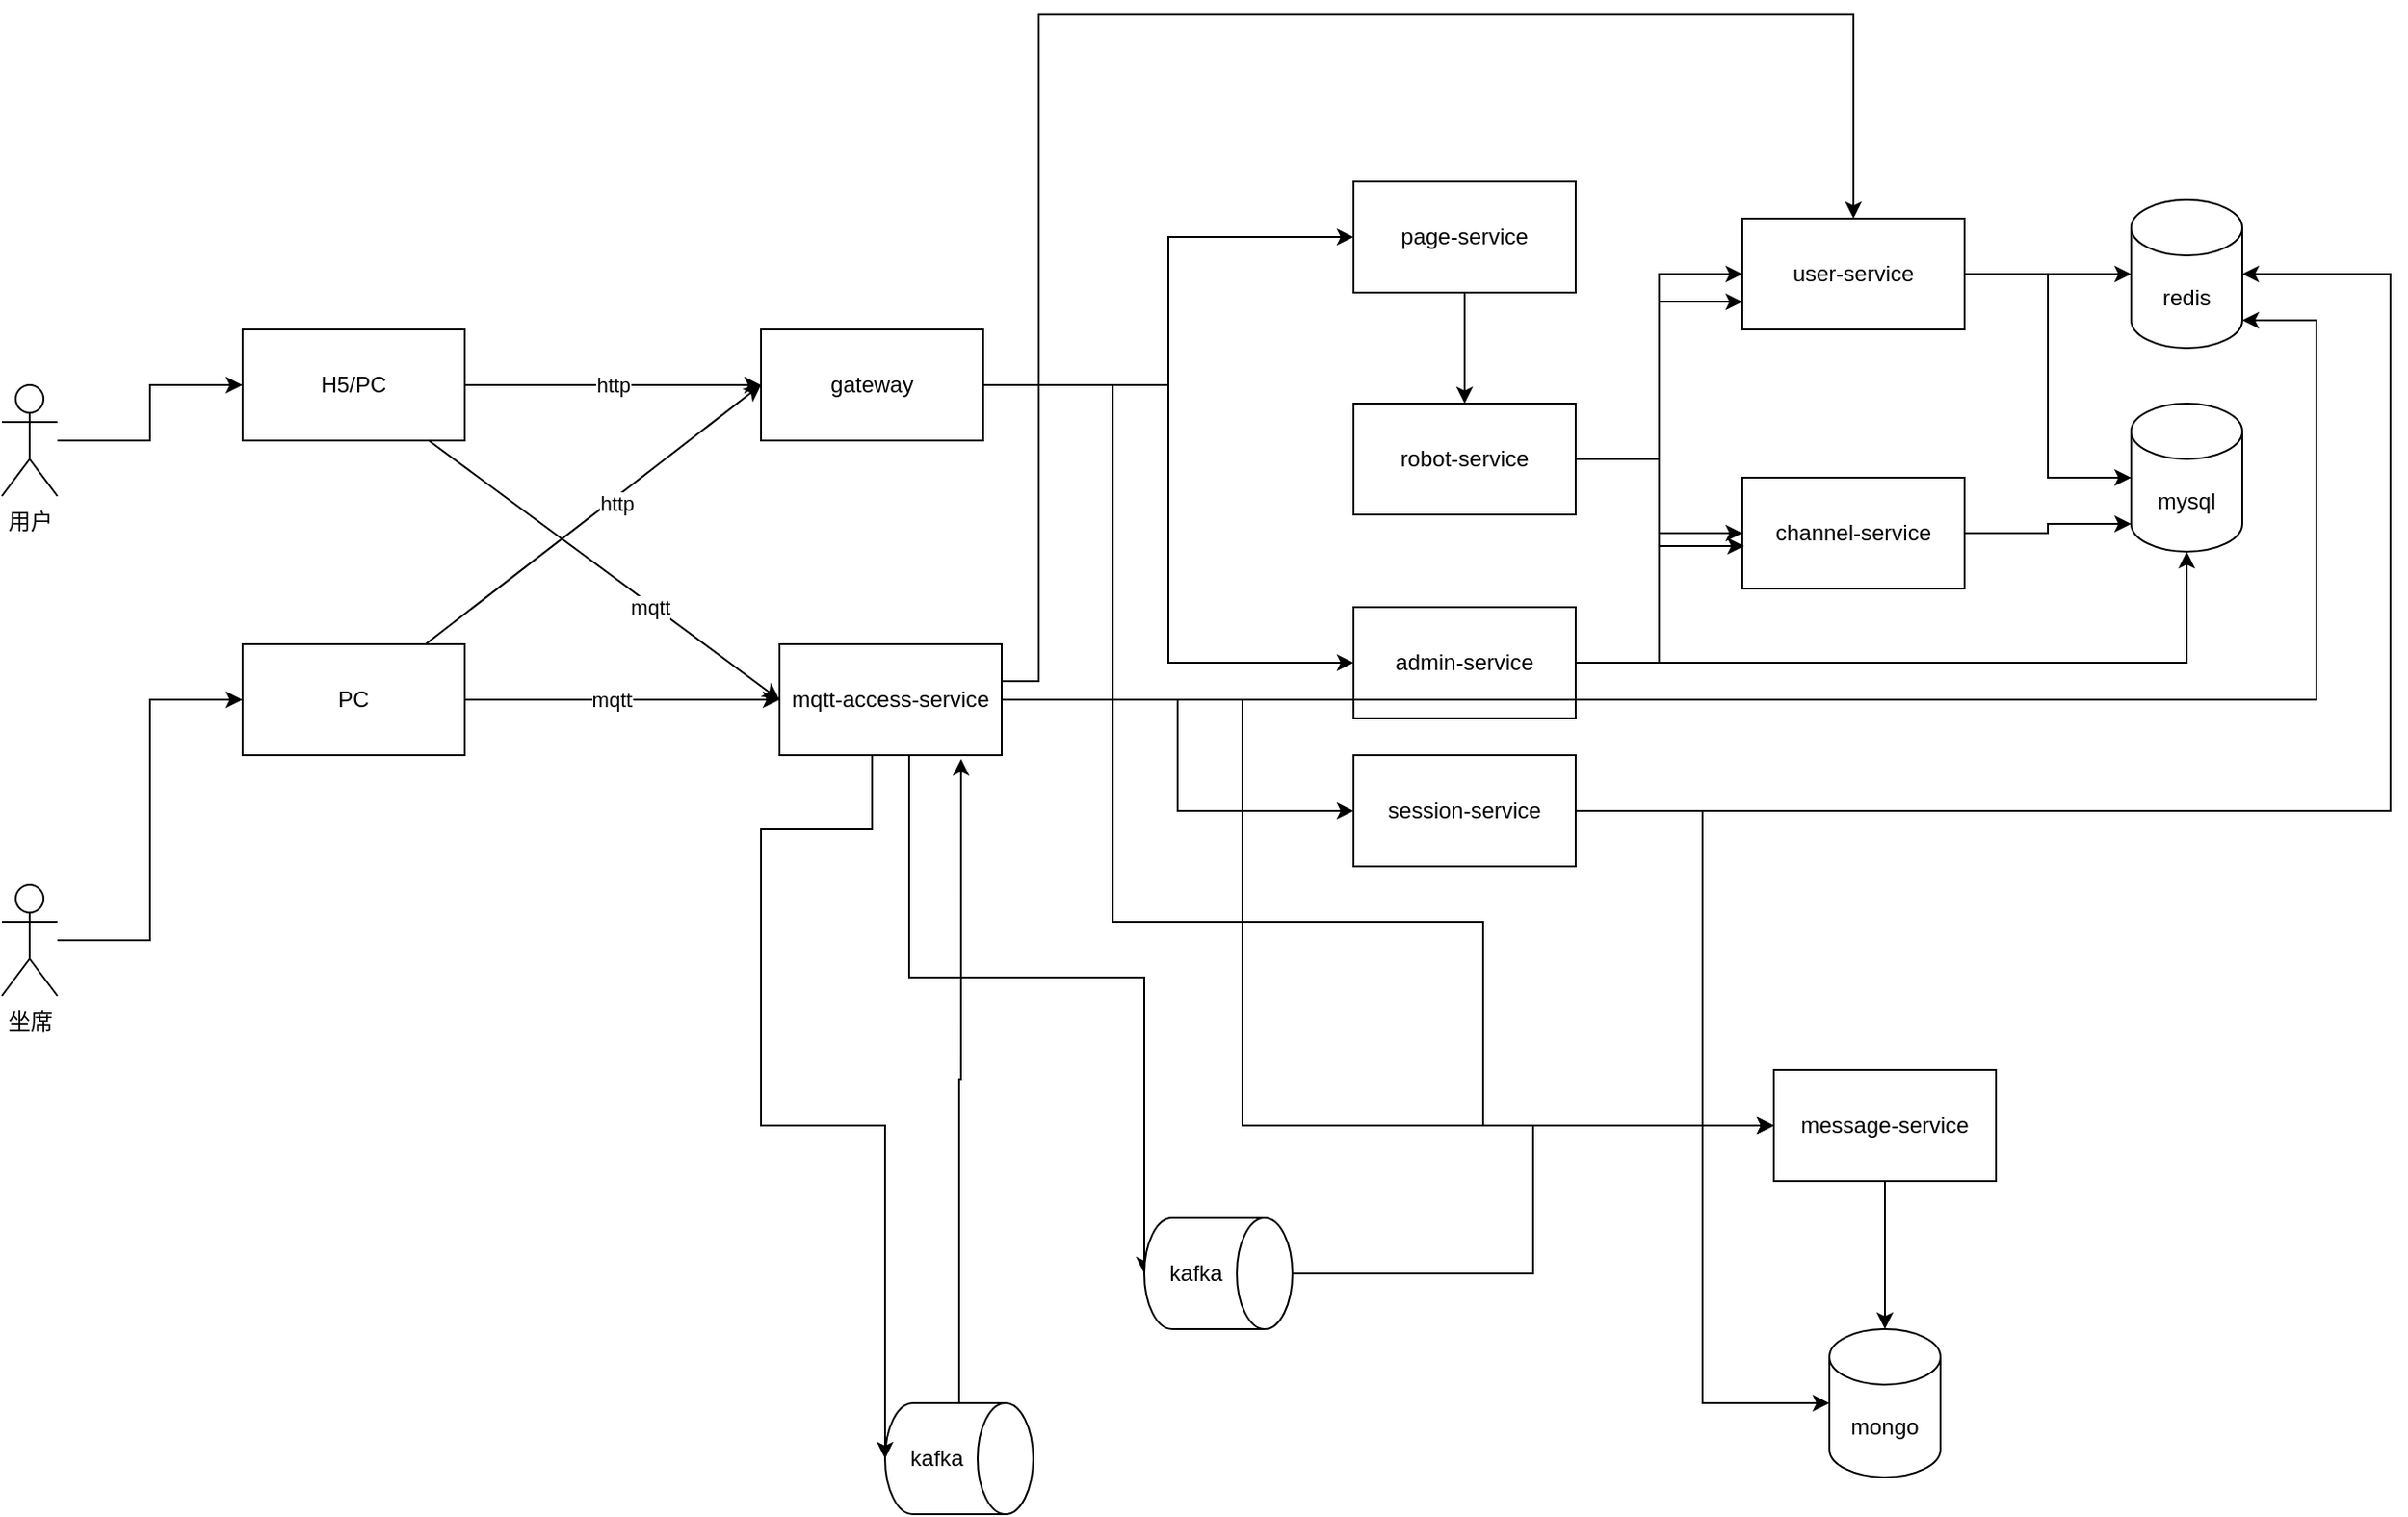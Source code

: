 <mxfile version="26.0.3">
  <diagram name="第 1 页" id="k-0D-_ui1jZmg8rF7zh0">
    <mxGraphModel dx="2261" dy="792" grid="1" gridSize="10" guides="1" tooltips="1" connect="1" arrows="1" fold="1" page="1" pageScale="1" pageWidth="827" pageHeight="1169" math="0" shadow="0">
      <root>
        <mxCell id="0" />
        <mxCell id="1" parent="0" />
        <mxCell id="_Z_uj8p7wO4dFAmXwdgx-9" style="edgeStyle=orthogonalEdgeStyle;rounded=0;orthogonalLoop=1;jettySize=auto;html=1;entryX=0;entryY=0.5;entryDx=0;entryDy=0;" parent="1" source="_Z_uj8p7wO4dFAmXwdgx-1" target="_Z_uj8p7wO4dFAmXwdgx-8" edge="1">
          <mxGeometry relative="1" as="geometry" />
        </mxCell>
        <mxCell id="_Z_uj8p7wO4dFAmXwdgx-1" value="用户" style="shape=umlActor;verticalLabelPosition=bottom;verticalAlign=top;html=1;outlineConnect=0;" parent="1" vertex="1">
          <mxGeometry x="-250" y="240" width="30" height="60" as="geometry" />
        </mxCell>
        <mxCell id="_Z_uj8p7wO4dFAmXwdgx-26" style="edgeStyle=orthogonalEdgeStyle;rounded=0;orthogonalLoop=1;jettySize=auto;html=1;entryX=0;entryY=0.5;entryDx=0;entryDy=0;" parent="1" source="_Z_uj8p7wO4dFAmXwdgx-2" target="_Z_uj8p7wO4dFAmXwdgx-25" edge="1">
          <mxGeometry relative="1" as="geometry" />
        </mxCell>
        <mxCell id="_Z_uj8p7wO4dFAmXwdgx-2" value="坐席" style="shape=umlActor;verticalLabelPosition=bottom;verticalAlign=top;html=1;outlineConnect=0;" parent="1" vertex="1">
          <mxGeometry x="-250" y="510" width="30" height="60" as="geometry" />
        </mxCell>
        <mxCell id="_Z_uj8p7wO4dFAmXwdgx-20" style="edgeStyle=orthogonalEdgeStyle;rounded=0;orthogonalLoop=1;jettySize=auto;html=1;exitX=1;exitY=0.5;exitDx=0;exitDy=0;entryX=0;entryY=0.5;entryDx=0;entryDy=0;" parent="1" source="_Z_uj8p7wO4dFAmXwdgx-3" target="_Z_uj8p7wO4dFAmXwdgx-19" edge="1">
          <mxGeometry relative="1" as="geometry" />
        </mxCell>
        <mxCell id="_Z_uj8p7wO4dFAmXwdgx-30" style="edgeStyle=orthogonalEdgeStyle;rounded=0;orthogonalLoop=1;jettySize=auto;html=1;entryX=0;entryY=0.5;entryDx=0;entryDy=0;" parent="1" source="_Z_uj8p7wO4dFAmXwdgx-3" target="_Z_uj8p7wO4dFAmXwdgx-29" edge="1">
          <mxGeometry relative="1" as="geometry" />
        </mxCell>
        <mxCell id="_Z_uj8p7wO4dFAmXwdgx-37" style="edgeStyle=orthogonalEdgeStyle;rounded=0;orthogonalLoop=1;jettySize=auto;html=1;entryX=0;entryY=0.5;entryDx=0;entryDy=0;" parent="1" source="_Z_uj8p7wO4dFAmXwdgx-3" target="_Z_uj8p7wO4dFAmXwdgx-35" edge="1">
          <mxGeometry relative="1" as="geometry">
            <Array as="points">
              <mxPoint x="350" y="240" />
              <mxPoint x="350" y="530" />
              <mxPoint x="550" y="530" />
              <mxPoint x="550" y="640" />
            </Array>
          </mxGeometry>
        </mxCell>
        <mxCell id="_Z_uj8p7wO4dFAmXwdgx-3" value="gateway" style="rounded=0;whiteSpace=wrap;html=1;" parent="1" vertex="1">
          <mxGeometry x="160" y="210" width="120" height="60" as="geometry" />
        </mxCell>
        <mxCell id="_Z_uj8p7wO4dFAmXwdgx-4" value="user-service" style="rounded=0;whiteSpace=wrap;html=1;" parent="1" vertex="1">
          <mxGeometry x="690" y="150" width="120" height="60" as="geometry" />
        </mxCell>
        <mxCell id="_Z_uj8p7wO4dFAmXwdgx-5" value="channel-service" style="rounded=0;whiteSpace=wrap;html=1;" parent="1" vertex="1">
          <mxGeometry x="690" y="290" width="120" height="60" as="geometry" />
        </mxCell>
        <mxCell id="_Z_uj8p7wO4dFAmXwdgx-22" value="" style="edgeStyle=orthogonalEdgeStyle;rounded=0;orthogonalLoop=1;jettySize=auto;html=1;" parent="1" source="_Z_uj8p7wO4dFAmXwdgx-6" target="_Z_uj8p7wO4dFAmXwdgx-5" edge="1">
          <mxGeometry relative="1" as="geometry" />
        </mxCell>
        <mxCell id="_Z_uj8p7wO4dFAmXwdgx-23" style="edgeStyle=orthogonalEdgeStyle;rounded=0;orthogonalLoop=1;jettySize=auto;html=1;entryX=0;entryY=0.5;entryDx=0;entryDy=0;" parent="1" source="_Z_uj8p7wO4dFAmXwdgx-6" target="_Z_uj8p7wO4dFAmXwdgx-4" edge="1">
          <mxGeometry relative="1" as="geometry" />
        </mxCell>
        <mxCell id="_Z_uj8p7wO4dFAmXwdgx-6" value="robot-service" style="rounded=0;whiteSpace=wrap;html=1;" parent="1" vertex="1">
          <mxGeometry x="480" y="250" width="120" height="60" as="geometry" />
        </mxCell>
        <mxCell id="_Z_uj8p7wO4dFAmXwdgx-34" style="edgeStyle=orthogonalEdgeStyle;rounded=0;orthogonalLoop=1;jettySize=auto;html=1;entryX=0.5;entryY=0;entryDx=0;entryDy=0;" parent="1" source="_Z_uj8p7wO4dFAmXwdgx-7" target="_Z_uj8p7wO4dFAmXwdgx-4" edge="1">
          <mxGeometry relative="1" as="geometry">
            <Array as="points">
              <mxPoint x="310" y="400" />
              <mxPoint x="310" y="40" />
              <mxPoint x="750" y="40" />
            </Array>
          </mxGeometry>
        </mxCell>
        <mxCell id="_Z_uj8p7wO4dFAmXwdgx-36" style="edgeStyle=orthogonalEdgeStyle;rounded=0;orthogonalLoop=1;jettySize=auto;html=1;entryX=0.5;entryY=1;entryDx=0;entryDy=0;entryPerimeter=0;" parent="1" source="_Z_uj8p7wO4dFAmXwdgx-7" target="_Z_uj8p7wO4dFAmXwdgx-38" edge="1">
          <mxGeometry relative="1" as="geometry">
            <Array as="points">
              <mxPoint x="240" y="560" />
            </Array>
          </mxGeometry>
        </mxCell>
        <mxCell id="MhX4B7SJMWaf6aKmiCWe-10" style="edgeStyle=orthogonalEdgeStyle;rounded=0;orthogonalLoop=1;jettySize=auto;html=1;entryX=0;entryY=0.5;entryDx=0;entryDy=0;" edge="1" parent="1" source="_Z_uj8p7wO4dFAmXwdgx-7" target="MhX4B7SJMWaf6aKmiCWe-7">
          <mxGeometry relative="1" as="geometry" />
        </mxCell>
        <mxCell id="MhX4B7SJMWaf6aKmiCWe-11" style="edgeStyle=orthogonalEdgeStyle;rounded=0;orthogonalLoop=1;jettySize=auto;html=1;entryX=0;entryY=0.5;entryDx=0;entryDy=0;" edge="1" parent="1" source="_Z_uj8p7wO4dFAmXwdgx-7" target="_Z_uj8p7wO4dFAmXwdgx-35">
          <mxGeometry relative="1" as="geometry">
            <Array as="points">
              <mxPoint x="420" y="410" />
              <mxPoint x="420" y="640" />
            </Array>
          </mxGeometry>
        </mxCell>
        <mxCell id="_Z_uj8p7wO4dFAmXwdgx-7" value="mqtt-access-service" style="rounded=0;whiteSpace=wrap;html=1;" parent="1" vertex="1">
          <mxGeometry x="170" y="380" width="120" height="60" as="geometry" />
        </mxCell>
        <mxCell id="_Z_uj8p7wO4dFAmXwdgx-12" value="http" style="rounded=0;orthogonalLoop=1;jettySize=auto;html=1;entryX=0;entryY=0.5;entryDx=0;entryDy=0;" parent="1" source="_Z_uj8p7wO4dFAmXwdgx-8" target="_Z_uj8p7wO4dFAmXwdgx-3" edge="1">
          <mxGeometry relative="1" as="geometry" />
        </mxCell>
        <mxCell id="_Z_uj8p7wO4dFAmXwdgx-13" style="rounded=0;orthogonalLoop=1;jettySize=auto;html=1;entryX=0;entryY=0.5;entryDx=0;entryDy=0;" parent="1" source="_Z_uj8p7wO4dFAmXwdgx-8" target="_Z_uj8p7wO4dFAmXwdgx-7" edge="1">
          <mxGeometry relative="1" as="geometry" />
        </mxCell>
        <mxCell id="_Z_uj8p7wO4dFAmXwdgx-8" value="H5/PC" style="rounded=0;whiteSpace=wrap;html=1;" parent="1" vertex="1">
          <mxGeometry x="-120" y="210" width="120" height="60" as="geometry" />
        </mxCell>
        <mxCell id="_Z_uj8p7wO4dFAmXwdgx-21" style="edgeStyle=orthogonalEdgeStyle;rounded=0;orthogonalLoop=1;jettySize=auto;html=1;entryX=0.5;entryY=0;entryDx=0;entryDy=0;" parent="1" source="_Z_uj8p7wO4dFAmXwdgx-19" target="_Z_uj8p7wO4dFAmXwdgx-6" edge="1">
          <mxGeometry relative="1" as="geometry" />
        </mxCell>
        <mxCell id="_Z_uj8p7wO4dFAmXwdgx-19" value="page-service" style="rounded=0;whiteSpace=wrap;html=1;" parent="1" vertex="1">
          <mxGeometry x="480" y="130" width="120" height="60" as="geometry" />
        </mxCell>
        <mxCell id="_Z_uj8p7wO4dFAmXwdgx-24" value="redis" style="shape=cylinder3;whiteSpace=wrap;html=1;boundedLbl=1;backgroundOutline=1;size=15;" parent="1" vertex="1">
          <mxGeometry x="900" y="140" width="60" height="80" as="geometry" />
        </mxCell>
        <mxCell id="_Z_uj8p7wO4dFAmXwdgx-27" style="rounded=0;orthogonalLoop=1;jettySize=auto;html=1;entryX=0;entryY=0.5;entryDx=0;entryDy=0;" parent="1" source="_Z_uj8p7wO4dFAmXwdgx-25" target="_Z_uj8p7wO4dFAmXwdgx-3" edge="1">
          <mxGeometry relative="1" as="geometry" />
        </mxCell>
        <mxCell id="MhX4B7SJMWaf6aKmiCWe-5" value="http" style="edgeLabel;html=1;align=center;verticalAlign=middle;resizable=0;points=[];" vertex="1" connectable="0" parent="_Z_uj8p7wO4dFAmXwdgx-27">
          <mxGeometry x="0.114" y="-4" relative="1" as="geometry">
            <mxPoint y="-1" as="offset" />
          </mxGeometry>
        </mxCell>
        <mxCell id="_Z_uj8p7wO4dFAmXwdgx-28" style="rounded=0;orthogonalLoop=1;jettySize=auto;html=1;entryX=0;entryY=0.5;entryDx=0;entryDy=0;" parent="1" source="_Z_uj8p7wO4dFAmXwdgx-25" target="_Z_uj8p7wO4dFAmXwdgx-7" edge="1">
          <mxGeometry relative="1" as="geometry" />
        </mxCell>
        <mxCell id="_Z_uj8p7wO4dFAmXwdgx-43" value="mqtt" style="edgeLabel;html=1;align=center;verticalAlign=middle;resizable=0;points=[];" parent="_Z_uj8p7wO4dFAmXwdgx-28" vertex="1" connectable="0">
          <mxGeometry x="0.783" y="2" relative="1" as="geometry">
            <mxPoint x="-52" y="-48" as="offset" />
          </mxGeometry>
        </mxCell>
        <mxCell id="MhX4B7SJMWaf6aKmiCWe-2" value="Text" style="edgeLabel;html=1;align=center;verticalAlign=middle;resizable=0;points=[];" vertex="1" connectable="0" parent="_Z_uj8p7wO4dFAmXwdgx-28">
          <mxGeometry x="0.767" y="-2" relative="1" as="geometry">
            <mxPoint x="-70" y="-2" as="offset" />
          </mxGeometry>
        </mxCell>
        <mxCell id="MhX4B7SJMWaf6aKmiCWe-3" value="mqtt" style="edgeLabel;html=1;align=center;verticalAlign=middle;resizable=0;points=[];" vertex="1" connectable="0" parent="_Z_uj8p7wO4dFAmXwdgx-28">
          <mxGeometry x="-0.071" relative="1" as="geometry">
            <mxPoint as="offset" />
          </mxGeometry>
        </mxCell>
        <mxCell id="_Z_uj8p7wO4dFAmXwdgx-25" value="PC" style="rounded=0;whiteSpace=wrap;html=1;" parent="1" vertex="1">
          <mxGeometry x="-120" y="380" width="120" height="60" as="geometry" />
        </mxCell>
        <mxCell id="_Z_uj8p7wO4dFAmXwdgx-31" style="edgeStyle=orthogonalEdgeStyle;rounded=0;orthogonalLoop=1;jettySize=auto;html=1;entryX=0;entryY=0.75;entryDx=0;entryDy=0;" parent="1" source="_Z_uj8p7wO4dFAmXwdgx-29" target="_Z_uj8p7wO4dFAmXwdgx-4" edge="1">
          <mxGeometry relative="1" as="geometry" />
        </mxCell>
        <mxCell id="_Z_uj8p7wO4dFAmXwdgx-29" value="admin-service" style="rounded=0;whiteSpace=wrap;html=1;" parent="1" vertex="1">
          <mxGeometry x="480" y="360" width="120" height="60" as="geometry" />
        </mxCell>
        <mxCell id="_Z_uj8p7wO4dFAmXwdgx-32" style="edgeStyle=orthogonalEdgeStyle;rounded=0;orthogonalLoop=1;jettySize=auto;html=1;entryX=0.008;entryY=0.617;entryDx=0;entryDy=0;entryPerimeter=0;" parent="1" source="_Z_uj8p7wO4dFAmXwdgx-29" target="_Z_uj8p7wO4dFAmXwdgx-5" edge="1">
          <mxGeometry relative="1" as="geometry" />
        </mxCell>
        <mxCell id="_Z_uj8p7wO4dFAmXwdgx-33" style="edgeStyle=orthogonalEdgeStyle;rounded=0;orthogonalLoop=1;jettySize=auto;html=1;entryX=0;entryY=0.5;entryDx=0;entryDy=0;entryPerimeter=0;" parent="1" source="_Z_uj8p7wO4dFAmXwdgx-4" target="_Z_uj8p7wO4dFAmXwdgx-24" edge="1">
          <mxGeometry relative="1" as="geometry" />
        </mxCell>
        <mxCell id="_Z_uj8p7wO4dFAmXwdgx-53" style="edgeStyle=orthogonalEdgeStyle;rounded=0;orthogonalLoop=1;jettySize=auto;html=1;" parent="1" source="_Z_uj8p7wO4dFAmXwdgx-35" target="_Z_uj8p7wO4dFAmXwdgx-52" edge="1">
          <mxGeometry relative="1" as="geometry" />
        </mxCell>
        <mxCell id="_Z_uj8p7wO4dFAmXwdgx-35" value="message-service" style="rounded=0;whiteSpace=wrap;html=1;" parent="1" vertex="1">
          <mxGeometry x="707" y="610" width="120" height="60" as="geometry" />
        </mxCell>
        <mxCell id="_Z_uj8p7wO4dFAmXwdgx-39" style="edgeStyle=orthogonalEdgeStyle;rounded=0;orthogonalLoop=1;jettySize=auto;html=1;entryX=0;entryY=0.5;entryDx=0;entryDy=0;" parent="1" source="_Z_uj8p7wO4dFAmXwdgx-38" target="_Z_uj8p7wO4dFAmXwdgx-35" edge="1">
          <mxGeometry relative="1" as="geometry" />
        </mxCell>
        <mxCell id="_Z_uj8p7wO4dFAmXwdgx-38" value="kafka" style="shape=cylinder3;whiteSpace=wrap;html=1;boundedLbl=1;backgroundOutline=1;size=15;direction=south;" parent="1" vertex="1">
          <mxGeometry x="367" y="690" width="80" height="60" as="geometry" />
        </mxCell>
        <mxCell id="_Z_uj8p7wO4dFAmXwdgx-40" value="kafka" style="shape=cylinder3;whiteSpace=wrap;html=1;boundedLbl=1;backgroundOutline=1;size=15;direction=south;" parent="1" vertex="1">
          <mxGeometry x="227" y="790" width="80" height="60" as="geometry" />
        </mxCell>
        <mxCell id="_Z_uj8p7wO4dFAmXwdgx-41" style="edgeStyle=orthogonalEdgeStyle;rounded=0;orthogonalLoop=1;jettySize=auto;html=1;entryX=0.5;entryY=1;entryDx=0;entryDy=0;entryPerimeter=0;" parent="1" source="_Z_uj8p7wO4dFAmXwdgx-7" target="_Z_uj8p7wO4dFAmXwdgx-40" edge="1">
          <mxGeometry relative="1" as="geometry">
            <Array as="points">
              <mxPoint x="220" y="480" />
              <mxPoint x="160" y="480" />
              <mxPoint x="160" y="640" />
            </Array>
          </mxGeometry>
        </mxCell>
        <mxCell id="_Z_uj8p7wO4dFAmXwdgx-42" style="edgeStyle=orthogonalEdgeStyle;rounded=0;orthogonalLoop=1;jettySize=auto;html=1;entryX=0.817;entryY=1.033;entryDx=0;entryDy=0;entryPerimeter=0;" parent="1" source="_Z_uj8p7wO4dFAmXwdgx-40" target="_Z_uj8p7wO4dFAmXwdgx-7" edge="1">
          <mxGeometry relative="1" as="geometry" />
        </mxCell>
        <mxCell id="_Z_uj8p7wO4dFAmXwdgx-48" value="mysql" style="shape=cylinder3;whiteSpace=wrap;html=1;boundedLbl=1;backgroundOutline=1;size=15;" parent="1" vertex="1">
          <mxGeometry x="900" y="250" width="60" height="80" as="geometry" />
        </mxCell>
        <mxCell id="_Z_uj8p7wO4dFAmXwdgx-49" style="edgeStyle=orthogonalEdgeStyle;rounded=0;orthogonalLoop=1;jettySize=auto;html=1;entryX=0.5;entryY=1;entryDx=0;entryDy=0;entryPerimeter=0;" parent="1" source="_Z_uj8p7wO4dFAmXwdgx-29" target="_Z_uj8p7wO4dFAmXwdgx-48" edge="1">
          <mxGeometry relative="1" as="geometry" />
        </mxCell>
        <mxCell id="_Z_uj8p7wO4dFAmXwdgx-50" style="edgeStyle=orthogonalEdgeStyle;rounded=0;orthogonalLoop=1;jettySize=auto;html=1;entryX=0;entryY=0.5;entryDx=0;entryDy=0;entryPerimeter=0;" parent="1" source="_Z_uj8p7wO4dFAmXwdgx-4" target="_Z_uj8p7wO4dFAmXwdgx-48" edge="1">
          <mxGeometry relative="1" as="geometry" />
        </mxCell>
        <mxCell id="_Z_uj8p7wO4dFAmXwdgx-51" style="edgeStyle=orthogonalEdgeStyle;rounded=0;orthogonalLoop=1;jettySize=auto;html=1;entryX=0;entryY=1;entryDx=0;entryDy=-15;entryPerimeter=0;" parent="1" source="_Z_uj8p7wO4dFAmXwdgx-5" target="_Z_uj8p7wO4dFAmXwdgx-48" edge="1">
          <mxGeometry relative="1" as="geometry" />
        </mxCell>
        <mxCell id="_Z_uj8p7wO4dFAmXwdgx-52" value="mongo" style="shape=cylinder3;whiteSpace=wrap;html=1;boundedLbl=1;backgroundOutline=1;size=15;" parent="1" vertex="1">
          <mxGeometry x="737" y="750" width="60" height="80" as="geometry" />
        </mxCell>
        <mxCell id="MhX4B7SJMWaf6aKmiCWe-7" value="session-service" style="rounded=0;whiteSpace=wrap;html=1;" vertex="1" parent="1">
          <mxGeometry x="480" y="440" width="120" height="60" as="geometry" />
        </mxCell>
        <mxCell id="MhX4B7SJMWaf6aKmiCWe-8" style="edgeStyle=orthogonalEdgeStyle;rounded=0;orthogonalLoop=1;jettySize=auto;html=1;entryX=0;entryY=0.5;entryDx=0;entryDy=0;entryPerimeter=0;exitX=1;exitY=0.5;exitDx=0;exitDy=0;" edge="1" parent="1" source="MhX4B7SJMWaf6aKmiCWe-7" target="_Z_uj8p7wO4dFAmXwdgx-52">
          <mxGeometry relative="1" as="geometry" />
        </mxCell>
        <mxCell id="MhX4B7SJMWaf6aKmiCWe-9" style="edgeStyle=orthogonalEdgeStyle;rounded=0;orthogonalLoop=1;jettySize=auto;html=1;entryX=1;entryY=0.5;entryDx=0;entryDy=0;entryPerimeter=0;" edge="1" parent="1" source="MhX4B7SJMWaf6aKmiCWe-7" target="_Z_uj8p7wO4dFAmXwdgx-24">
          <mxGeometry relative="1" as="geometry">
            <Array as="points">
              <mxPoint x="1040" y="470" />
              <mxPoint x="1040" y="180" />
            </Array>
          </mxGeometry>
        </mxCell>
        <mxCell id="MhX4B7SJMWaf6aKmiCWe-12" style="edgeStyle=orthogonalEdgeStyle;rounded=0;orthogonalLoop=1;jettySize=auto;html=1;entryX=1;entryY=1;entryDx=0;entryDy=-15;entryPerimeter=0;" edge="1" parent="1" source="_Z_uj8p7wO4dFAmXwdgx-7" target="_Z_uj8p7wO4dFAmXwdgx-24">
          <mxGeometry relative="1" as="geometry">
            <Array as="points">
              <mxPoint x="1000" y="410" />
              <mxPoint x="1000" y="205" />
            </Array>
          </mxGeometry>
        </mxCell>
      </root>
    </mxGraphModel>
  </diagram>
</mxfile>
